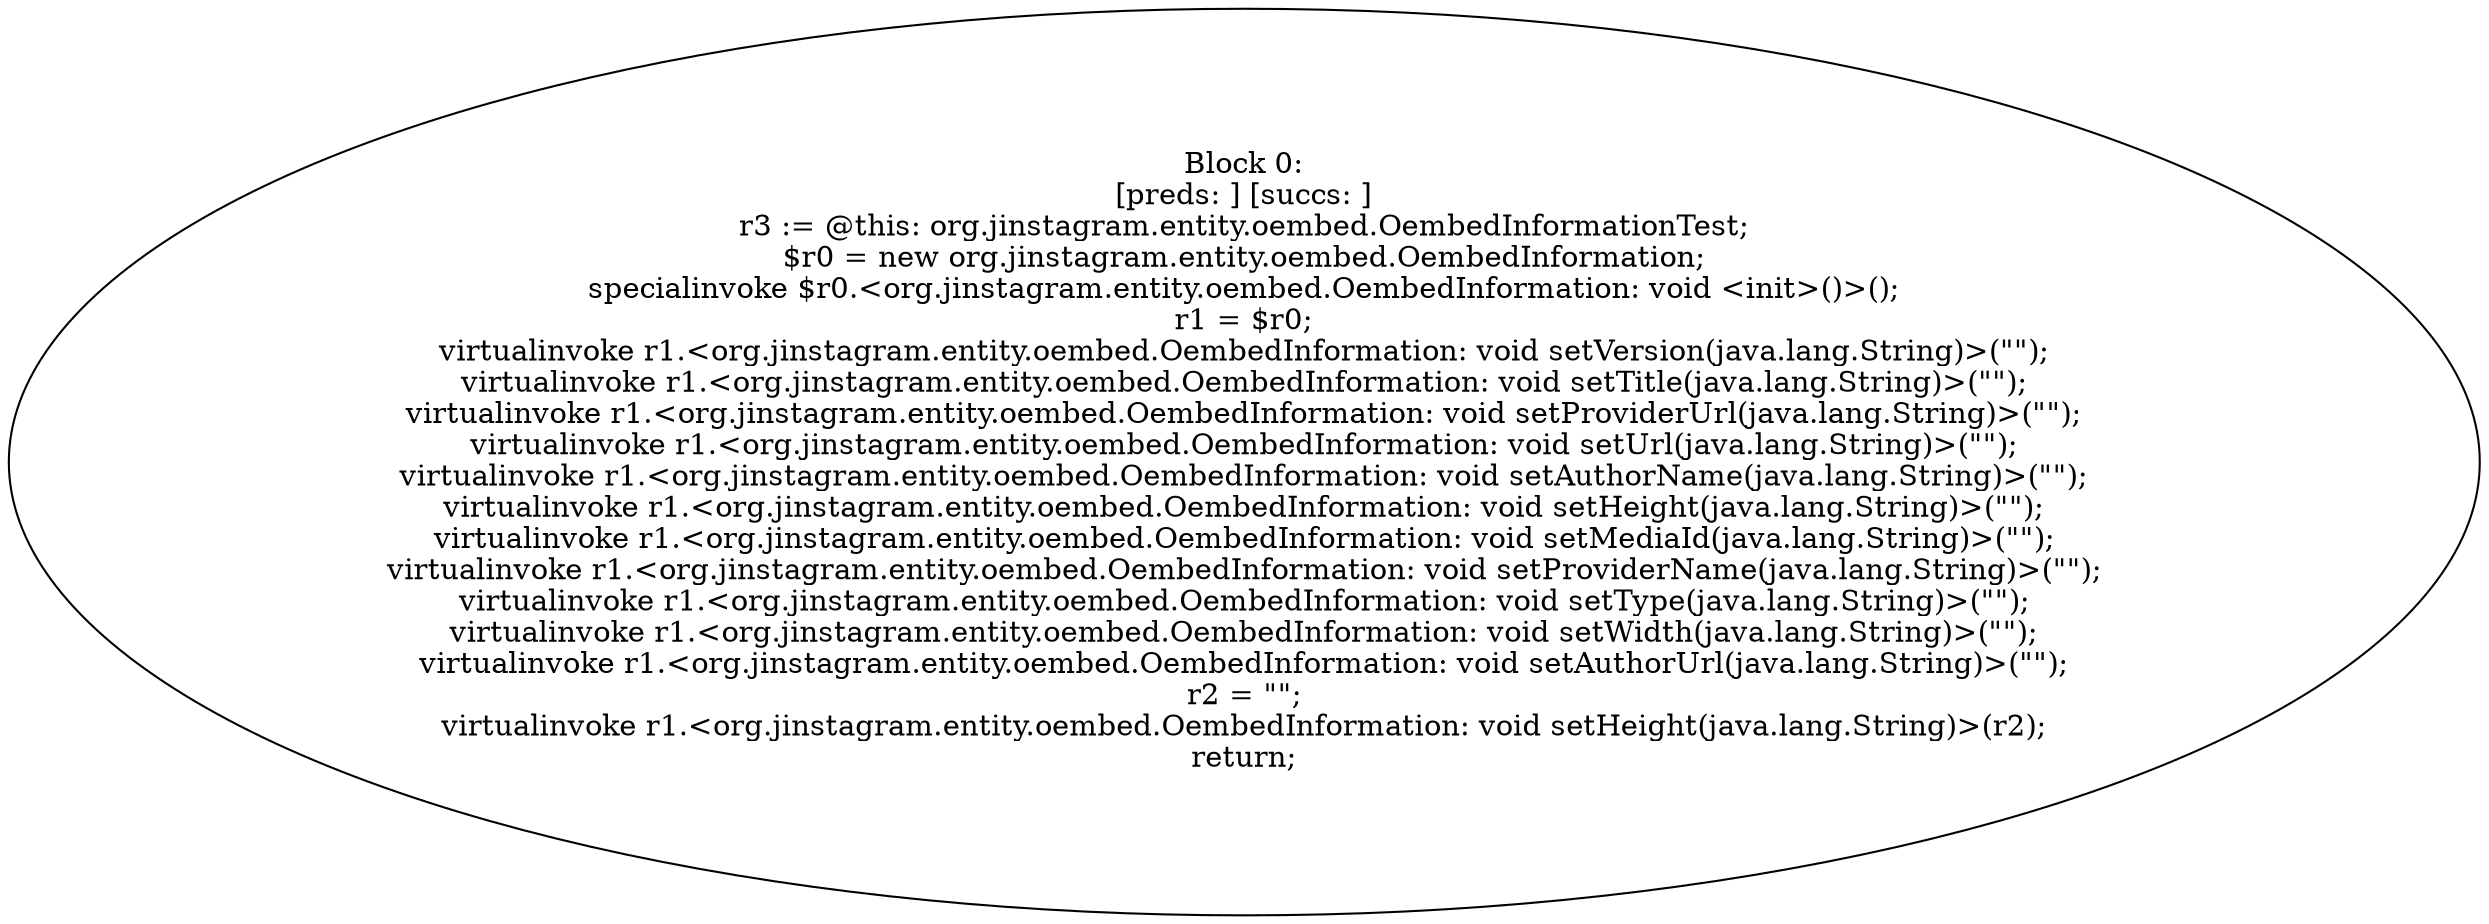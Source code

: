 digraph "unitGraph" {
    "Block 0:
[preds: ] [succs: ]
r3 := @this: org.jinstagram.entity.oembed.OembedInformationTest;
$r0 = new org.jinstagram.entity.oembed.OembedInformation;
specialinvoke $r0.<org.jinstagram.entity.oembed.OembedInformation: void <init>()>();
r1 = $r0;
virtualinvoke r1.<org.jinstagram.entity.oembed.OembedInformation: void setVersion(java.lang.String)>(\"\");
virtualinvoke r1.<org.jinstagram.entity.oembed.OembedInformation: void setTitle(java.lang.String)>(\"\");
virtualinvoke r1.<org.jinstagram.entity.oembed.OembedInformation: void setProviderUrl(java.lang.String)>(\"\");
virtualinvoke r1.<org.jinstagram.entity.oembed.OembedInformation: void setUrl(java.lang.String)>(\"\");
virtualinvoke r1.<org.jinstagram.entity.oembed.OembedInformation: void setAuthorName(java.lang.String)>(\"\");
virtualinvoke r1.<org.jinstagram.entity.oembed.OembedInformation: void setHeight(java.lang.String)>(\"\");
virtualinvoke r1.<org.jinstagram.entity.oembed.OembedInformation: void setMediaId(java.lang.String)>(\"\");
virtualinvoke r1.<org.jinstagram.entity.oembed.OembedInformation: void setProviderName(java.lang.String)>(\"\");
virtualinvoke r1.<org.jinstagram.entity.oembed.OembedInformation: void setType(java.lang.String)>(\"\");
virtualinvoke r1.<org.jinstagram.entity.oembed.OembedInformation: void setWidth(java.lang.String)>(\"\");
virtualinvoke r1.<org.jinstagram.entity.oembed.OembedInformation: void setAuthorUrl(java.lang.String)>(\"\");
r2 = \"\";
virtualinvoke r1.<org.jinstagram.entity.oembed.OembedInformation: void setHeight(java.lang.String)>(r2);
return;
"
}
